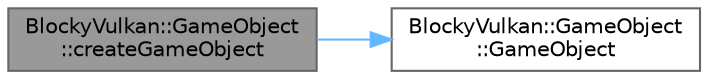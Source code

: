 digraph "BlockyVulkan::GameObject::createGameObject"
{
 // LATEX_PDF_SIZE
  bgcolor="transparent";
  edge [fontname=Helvetica,fontsize=10,labelfontname=Helvetica,labelfontsize=10];
  node [fontname=Helvetica,fontsize=10,shape=box,height=0.2,width=0.4];
  rankdir="LR";
  Node1 [id="Node000001",label="BlockyVulkan::GameObject\l::createGameObject",height=0.2,width=0.4,color="gray40", fillcolor="grey60", style="filled", fontcolor="black",tooltip=" "];
  Node1 -> Node2 [id="edge1_Node000001_Node000002",color="steelblue1",style="solid",tooltip=" "];
  Node2 [id="Node000002",label="BlockyVulkan::GameObject\l::GameObject",height=0.2,width=0.4,color="grey40", fillcolor="white", style="filled",URL="$class_blocky_vulkan_1_1_game_object.html#af7d60a002f79a1b5d8d51d0264db2bb4",tooltip=" "];
}
